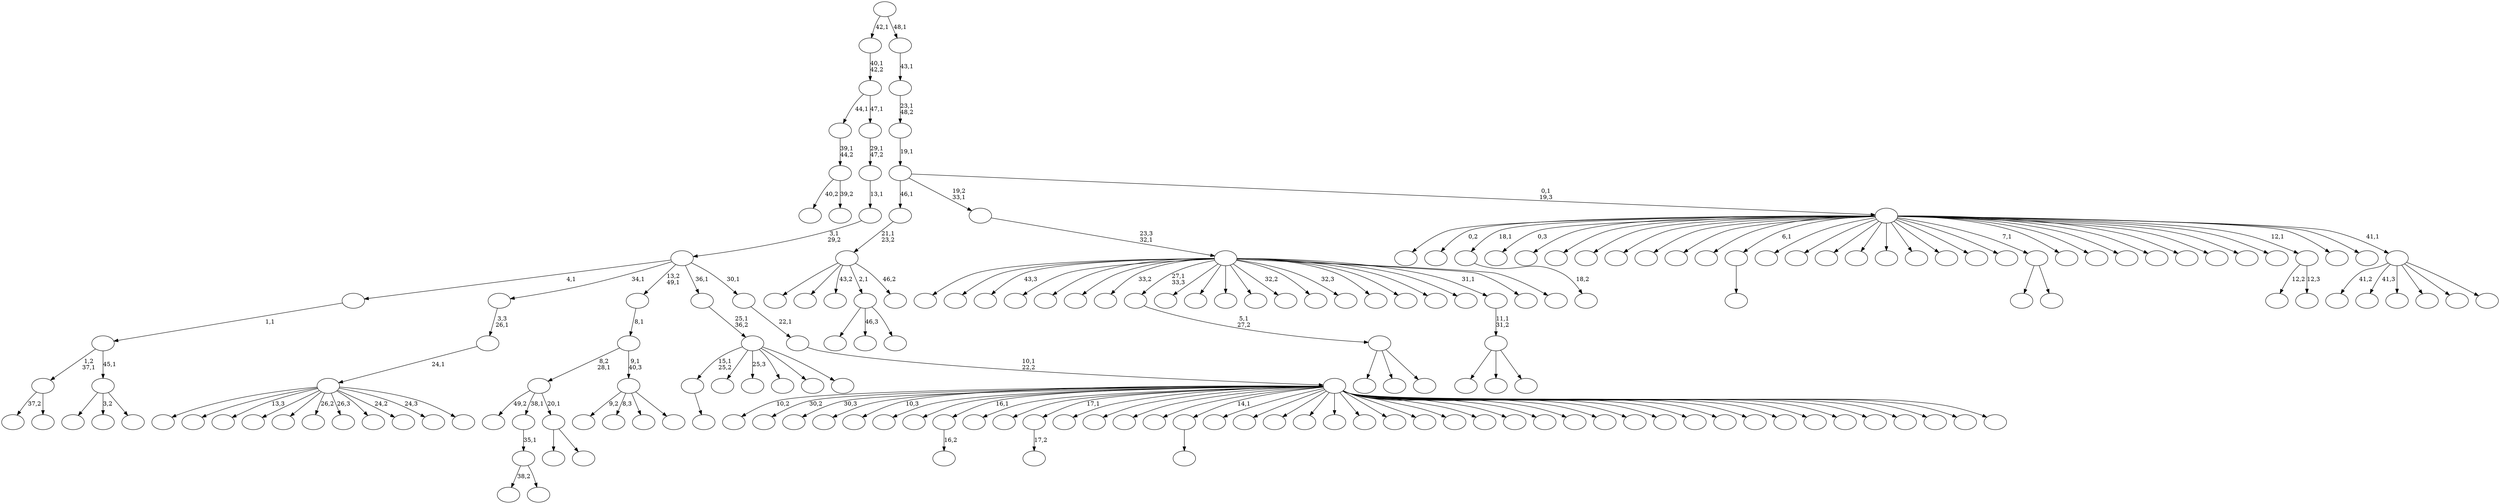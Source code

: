 digraph T {
	200 [label=""]
	199 [label=""]
	198 [label=""]
	197 [label=""]
	196 [label=""]
	195 [label=""]
	194 [label=""]
	193 [label=""]
	192 [label=""]
	191 [label=""]
	190 [label=""]
	189 [label=""]
	188 [label=""]
	187 [label=""]
	186 [label=""]
	185 [label=""]
	184 [label=""]
	183 [label=""]
	182 [label=""]
	181 [label=""]
	180 [label=""]
	179 [label=""]
	178 [label=""]
	177 [label=""]
	176 [label=""]
	175 [label=""]
	174 [label=""]
	173 [label=""]
	172 [label=""]
	171 [label=""]
	170 [label=""]
	169 [label=""]
	168 [label=""]
	167 [label=""]
	166 [label=""]
	165 [label=""]
	164 [label=""]
	163 [label=""]
	162 [label=""]
	161 [label=""]
	160 [label=""]
	159 [label=""]
	158 [label=""]
	157 [label=""]
	156 [label=""]
	155 [label=""]
	154 [label=""]
	153 [label=""]
	152 [label=""]
	151 [label=""]
	150 [label=""]
	149 [label=""]
	148 [label=""]
	147 [label=""]
	146 [label=""]
	145 [label=""]
	144 [label=""]
	143 [label=""]
	142 [label=""]
	141 [label=""]
	140 [label=""]
	139 [label=""]
	138 [label=""]
	137 [label=""]
	136 [label=""]
	135 [label=""]
	134 [label=""]
	133 [label=""]
	132 [label=""]
	131 [label=""]
	130 [label=""]
	129 [label=""]
	128 [label=""]
	127 [label=""]
	126 [label=""]
	125 [label=""]
	124 [label=""]
	123 [label=""]
	122 [label=""]
	121 [label=""]
	120 [label=""]
	119 [label=""]
	118 [label=""]
	117 [label=""]
	116 [label=""]
	115 [label=""]
	114 [label=""]
	113 [label=""]
	112 [label=""]
	111 [label=""]
	110 [label=""]
	109 [label=""]
	108 [label=""]
	107 [label=""]
	106 [label=""]
	105 [label=""]
	104 [label=""]
	103 [label=""]
	102 [label=""]
	101 [label=""]
	100 [label=""]
	99 [label=""]
	98 [label=""]
	97 [label=""]
	96 [label=""]
	95 [label=""]
	94 [label=""]
	93 [label=""]
	92 [label=""]
	91 [label=""]
	90 [label=""]
	89 [label=""]
	88 [label=""]
	87 [label=""]
	86 [label=""]
	85 [label=""]
	84 [label=""]
	83 [label=""]
	82 [label=""]
	81 [label=""]
	80 [label=""]
	79 [label=""]
	78 [label=""]
	77 [label=""]
	76 [label=""]
	75 [label=""]
	74 [label=""]
	73 [label=""]
	72 [label=""]
	71 [label=""]
	70 [label=""]
	69 [label=""]
	68 [label=""]
	67 [label=""]
	66 [label=""]
	65 [label=""]
	64 [label=""]
	63 [label=""]
	62 [label=""]
	61 [label=""]
	60 [label=""]
	59 [label=""]
	58 [label=""]
	57 [label=""]
	56 [label=""]
	55 [label=""]
	54 [label=""]
	53 [label=""]
	52 [label=""]
	51 [label=""]
	50 [label=""]
	49 [label=""]
	48 [label=""]
	47 [label=""]
	46 [label=""]
	45 [label=""]
	44 [label=""]
	43 [label=""]
	42 [label=""]
	41 [label=""]
	40 [label=""]
	39 [label=""]
	38 [label=""]
	37 [label=""]
	36 [label=""]
	35 [label=""]
	34 [label=""]
	33 [label=""]
	32 [label=""]
	31 [label=""]
	30 [label=""]
	29 [label=""]
	28 [label=""]
	27 [label=""]
	26 [label=""]
	25 [label=""]
	24 [label=""]
	23 [label=""]
	22 [label=""]
	21 [label=""]
	20 [label=""]
	19 [label=""]
	18 [label=""]
	17 [label=""]
	16 [label=""]
	15 [label=""]
	14 [label=""]
	13 [label=""]
	12 [label=""]
	11 [label=""]
	10 [label=""]
	9 [label=""]
	8 [label=""]
	7 [label=""]
	6 [label=""]
	5 [label=""]
	4 [label=""]
	3 [label=""]
	2 [label=""]
	1 [label=""]
	0 [label=""]
	186 -> 187 [label="18,2"]
	174 -> 175 [label=""]
	170 -> 171 [label="16,2"]
	163 -> 164 [label="17,2"]
	148 -> 162 [label=""]
	148 -> 151 [label=""]
	148 -> 149 [label=""]
	147 -> 148 [label="5,1\n27,2"]
	141 -> 142 [label=""]
	132 -> 133 [label=""]
	104 -> 124 [label="37,2"]
	104 -> 105 [label=""]
	95 -> 184 [label="40,2"]
	95 -> 96 [label="39,2"]
	94 -> 95 [label="39,1\n44,2"]
	92 -> 129 [label=""]
	92 -> 93 [label=""]
	83 -> 178 [label=""]
	83 -> 110 [label="3,2"]
	83 -> 84 [label=""]
	82 -> 104 [label="1,2\n37,1"]
	82 -> 83 [label="45,1"]
	81 -> 82 [label="1,1"]
	74 -> 121 [label="38,2"]
	74 -> 75 [label=""]
	73 -> 74 [label="35,1"]
	68 -> 198 [label=""]
	68 -> 197 [label=""]
	68 -> 194 [label="13,3"]
	68 -> 192 [label=""]
	68 -> 176 [label=""]
	68 -> 156 [label="26,2"]
	68 -> 144 [label="26,3"]
	68 -> 131 [label=""]
	68 -> 116 [label="24,2"]
	68 -> 112 [label="24,3"]
	68 -> 69 [label=""]
	67 -> 68 [label="24,1"]
	66 -> 67 [label="3,3\n26,1"]
	56 -> 137 [label=""]
	56 -> 57 [label=""]
	55 -> 102 [label="49,2"]
	55 -> 73 [label="38,1"]
	55 -> 56 [label="20,1"]
	47 -> 177 [label=""]
	47 -> 118 [label="46,3"]
	47 -> 48 [label=""]
	44 -> 179 [label="9,2"]
	44 -> 125 [label="8,3"]
	44 -> 64 [label=""]
	44 -> 45 [label=""]
	43 -> 55 [label="8,2\n28,1"]
	43 -> 44 [label="9,1\n40,3"]
	42 -> 43 [label="8,1"]
	36 -> 59 [label="12,2"]
	36 -> 37 [label="12,3"]
	34 -> 136 [label=""]
	34 -> 86 [label=""]
	34 -> 35 [label=""]
	33 -> 34 [label="11,1\n31,2"]
	27 -> 159 [label=""]
	27 -> 123 [label=""]
	27 -> 80 [label="43,2"]
	27 -> 47 [label="2,1"]
	27 -> 28 [label="46,2"]
	26 -> 27 [label="21,1\n23,2"]
	23 -> 174 [label="15,1\n25,2"]
	23 -> 111 [label=""]
	23 -> 97 [label="25,3"]
	23 -> 85 [label=""]
	23 -> 29 [label=""]
	23 -> 24 [label=""]
	22 -> 23 [label="25,1\n36,2"]
	20 -> 199 [label="10,2"]
	20 -> 190 [label="30,2"]
	20 -> 183 [label="30,3"]
	20 -> 181 [label=""]
	20 -> 180 [label="10,3"]
	20 -> 173 [label=""]
	20 -> 172 [label=""]
	20 -> 170 [label="16,1"]
	20 -> 167 [label=""]
	20 -> 165 [label=""]
	20 -> 163 [label="17,1"]
	20 -> 161 [label=""]
	20 -> 154 [label=""]
	20 -> 153 [label=""]
	20 -> 135 [label=""]
	20 -> 132 [label="14,1"]
	20 -> 128 [label=""]
	20 -> 122 [label=""]
	20 -> 119 [label=""]
	20 -> 117 [label=""]
	20 -> 115 [label=""]
	20 -> 113 [label=""]
	20 -> 107 [label=""]
	20 -> 103 [label=""]
	20 -> 101 [label=""]
	20 -> 99 [label=""]
	20 -> 98 [label=""]
	20 -> 91 [label=""]
	20 -> 90 [label=""]
	20 -> 76 [label=""]
	20 -> 70 [label=""]
	20 -> 58 [label=""]
	20 -> 54 [label=""]
	20 -> 53 [label=""]
	20 -> 52 [label=""]
	20 -> 49 [label=""]
	20 -> 41 [label=""]
	20 -> 40 [label=""]
	20 -> 39 [label=""]
	20 -> 38 [label=""]
	20 -> 31 [label=""]
	20 -> 25 [label=""]
	20 -> 21 [label=""]
	19 -> 20 [label="10,1\n22,2"]
	18 -> 19 [label="22,1"]
	17 -> 81 [label="4,1"]
	17 -> 66 [label="34,1"]
	17 -> 42 [label="13,2\n49,1"]
	17 -> 22 [label="36,1"]
	17 -> 18 [label="30,1"]
	16 -> 17 [label="3,1\n29,2"]
	15 -> 16 [label="13,1"]
	14 -> 15 [label="29,1\n47,2"]
	13 -> 94 [label="44,1"]
	13 -> 14 [label="47,1"]
	12 -> 13 [label="40,1\n42,2"]
	9 -> 196 [label=""]
	9 -> 193 [label=""]
	9 -> 191 [label="43,3"]
	9 -> 188 [label=""]
	9 -> 185 [label=""]
	9 -> 157 [label=""]
	9 -> 150 [label="33,2"]
	9 -> 147 [label="27,1\n33,3"]
	9 -> 146 [label=""]
	9 -> 127 [label=""]
	9 -> 100 [label=""]
	9 -> 89 [label=""]
	9 -> 88 [label="32,2"]
	9 -> 87 [label=""]
	9 -> 72 [label="32,3"]
	9 -> 71 [label=""]
	9 -> 63 [label=""]
	9 -> 62 [label=""]
	9 -> 51 [label=""]
	9 -> 33 [label="31,1"]
	9 -> 11 [label=""]
	9 -> 10 [label=""]
	8 -> 9 [label="23,3\n32,1"]
	6 -> 200 [label="41,2"]
	6 -> 160 [label="41,3"]
	6 -> 152 [label=""]
	6 -> 134 [label=""]
	6 -> 106 [label=""]
	6 -> 7 [label=""]
	5 -> 195 [label=""]
	5 -> 189 [label="0,2"]
	5 -> 186 [label="18,1"]
	5 -> 182 [label="0,3"]
	5 -> 169 [label=""]
	5 -> 168 [label=""]
	5 -> 166 [label=""]
	5 -> 158 [label=""]
	5 -> 155 [label=""]
	5 -> 145 [label=""]
	5 -> 143 [label=""]
	5 -> 141 [label="6,1"]
	5 -> 140 [label=""]
	5 -> 139 [label=""]
	5 -> 138 [label=""]
	5 -> 130 [label=""]
	5 -> 126 [label=""]
	5 -> 120 [label=""]
	5 -> 114 [label=""]
	5 -> 109 [label=""]
	5 -> 108 [label=""]
	5 -> 92 [label="7,1"]
	5 -> 79 [label=""]
	5 -> 78 [label=""]
	5 -> 77 [label=""]
	5 -> 65 [label=""]
	5 -> 61 [label=""]
	5 -> 60 [label=""]
	5 -> 50 [label=""]
	5 -> 46 [label=""]
	5 -> 36 [label="12,1"]
	5 -> 32 [label=""]
	5 -> 30 [label=""]
	5 -> 6 [label="41,1"]
	4 -> 26 [label="46,1"]
	4 -> 8 [label="19,2\n33,1"]
	4 -> 5 [label="0,1\n19,3"]
	3 -> 4 [label="19,1"]
	2 -> 3 [label="23,1\n48,2"]
	1 -> 2 [label="43,1"]
	0 -> 12 [label="42,1"]
	0 -> 1 [label="48,1"]
}
